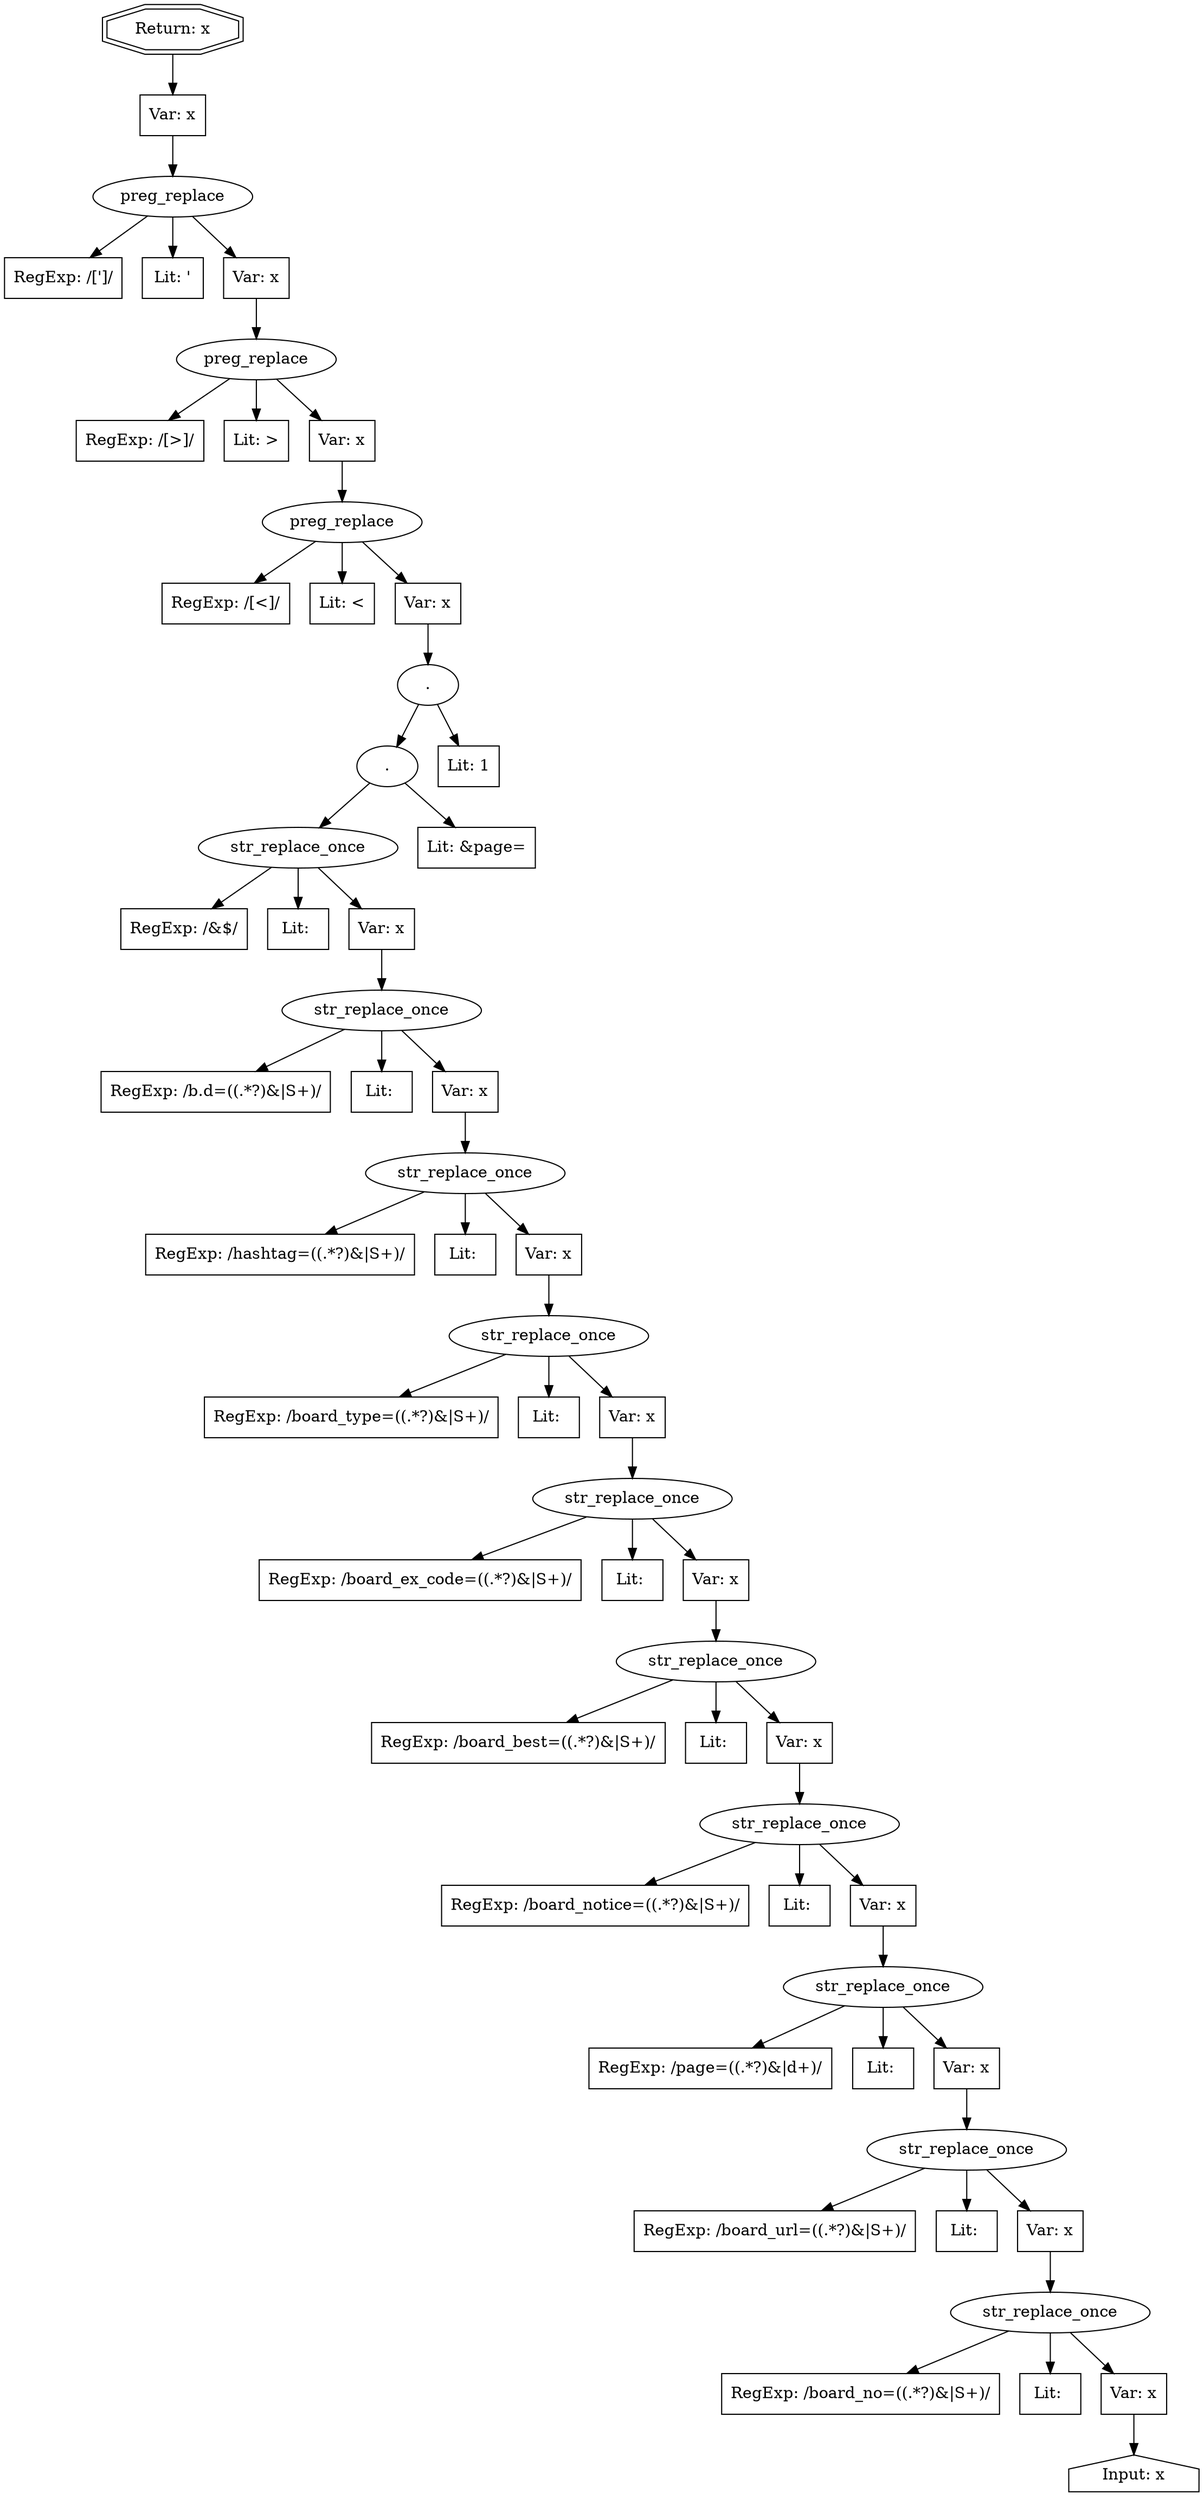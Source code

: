 // Finding: c2630b5d-60dc-4764-b6f5-9f4370dddc97
// Finding.url: http://w3.example17.com/cs/customerNoticeNew.do?cmd=view&page=1&board_no=46"></iframe></style></script></object></embed></textarea><img src=x onerror=taintfoxLog('7bf90581a83a4924960950d1a4935288')><!--/*
// Finding.parentloc: http://w3.example17.com/cs/customerNoticeNew.do?cmd=view&page=1&board_no=46"></iframe></style></script></object></embed></textarea><img src=x onerror=taintfoxLog('7bf90581a83a4924960950d1a4935288')><!--/*
// Finding.domain: w3.example17.com
// Finding.base_domain: example17.com
// Finding.source: location.search
// Finding.sink: innerHTML
// Sanitizer.score: 4
// Sanitizer.name: <synthetic>
// Sanitizer.location: example18.com
// Finding.begin: 8469
// Finding.end: 8470
// Finding.original_uuid: cfa24b0d-5e49-4f73-a58b-2f15f8335d84
// Finding.TwentyFiveMillionFlowsId: 86709930
// Finding.script: http://sjmj8n.example17.com/jquery/1.10.2.min.js
// Finding.line: 5
// Exploit.uuid: 7bf90581-a83a-4924-9609-50d1a4935288
// Exploit.success: false
// Exploit.status: validated
// Exploit.method: C
// Exploit.type: html
// Exploit.token: attribute
// Exploit.content: data-board-no
// Exploit.quote_type: "
// Exploit.tag: a
// Exploit.break_out: 46"></iframe></style></script></object></embed></textarea><img src=x onerror=
// Exploit.break_in: ><!--/*
// Exploit.payload: 46"></iframe></style></script></object></embed></textarea><img src=x onerror=taintfoxLog(1)><!--/*
// Exploit.begin_taint_url: 69
// Exploit.end_taint_url: 71
// Exploit.replace_begin_url: 69
// Exploit.replace_end_url: 71
// Exploit.replace_begin_param: 9005
// Exploit.replace_end_param: 9007
// Issues.LargestEncodeAttrStringChain: 0
// Issues.LargestTextFragmentEncodeChainLength: 0
// Issues.HasApproximation: false
// Issues.HasMissingImplementation: false
// Issues.HasInfiniteRegexWithFunctionReplacer: false
// Issues.MergedSplitAndJoins: true
// Issues.HasUrlInRhsOfReplace: false
// Issues.HasUrlInLhsOfReplace: false
// Issues.HasCookieValueInLhsOfreplace: false
// Issues.HasCookieValueInRhsOfreplace: false
// Issues.HasCookieValueInMatchPattern: false
// Issues.HasCookieValueInExecPattern: false
// Issues.RemovedLRConcats: true
// Issues.RemovedReplaceArtifacts: false
// Issues.HasUrlInMatchPattern: false
// Issues.HasUrlInExecPattern: false
// Issues.RemovedNOPreplaces: true
// Issues.Known_sanitizer: false
// DepGraph.hash: 513878198
// DepGraph.sanitizer_hash: 638625227
// Merged split and join statements 
// Merged split and join statements 
// Merged split and join statements 
// Removed LR concats 
// Removed LR concats 
// Removed LR concats 
// Removed NOP replaces 
digraph cfg {
n0 [shape=house, label="Input: x"];
n1 [shape=ellipse, label="str_replace_once"];
n2 [shape=box, label="RegExp: /board_no=((.*?)&|\S+)/"];
n3 [shape=box, label="Lit: "];
n4 [shape=box, label="Var: x"];
n5 [shape=ellipse, label="str_replace_once"];
n6 [shape=box, label="RegExp: /board_url=((.*?)&|\S+)/"];
n7 [shape=box, label="Lit: "];
n8 [shape=box, label="Var: x"];
n9 [shape=ellipse, label="str_replace_once"];
n10 [shape=box, label="RegExp: /page=((.*?)&|\d+)/"];
n11 [shape=box, label="Lit: "];
n12 [shape=box, label="Var: x"];
n13 [shape=ellipse, label="str_replace_once"];
n14 [shape=box, label="RegExp: /board_notice=((.*?)&|\S+)/"];
n15 [shape=box, label="Lit: "];
n16 [shape=box, label="Var: x"];
n17 [shape=ellipse, label="str_replace_once"];
n18 [shape=box, label="RegExp: /board_best=((.*?)&|\S+)/"];
n19 [shape=box, label="Lit: "];
n20 [shape=box, label="Var: x"];
n21 [shape=ellipse, label="str_replace_once"];
n22 [shape=box, label="RegExp: /board_ex_code=((.*?)&|\S+)/"];
n23 [shape=box, label="Lit: "];
n24 [shape=box, label="Var: x"];
n25 [shape=ellipse, label="str_replace_once"];
n26 [shape=box, label="RegExp: /board_type=((.*?)&|\S+)/"];
n27 [shape=box, label="Lit: "];
n28 [shape=box, label="Var: x"];
n29 [shape=ellipse, label="str_replace_once"];
n30 [shape=box, label="RegExp: /hashtag=((.*?)&|\S+)/"];
n31 [shape=box, label="Lit: "];
n32 [shape=box, label="Var: x"];
n33 [shape=ellipse, label="str_replace_once"];
n34 [shape=box, label="RegExp: /b.d=((.*?)&|\S+)/"];
n35 [shape=box, label="Lit: "];
n36 [shape=box, label="Var: x"];
n37 [shape=ellipse, label="str_replace_once"];
n38 [shape=box, label="RegExp: /\&$/"];
n39 [shape=box, label="Lit: "];
n40 [shape=box, label="Var: x"];
n41 [shape=ellipse, label="."];
n42 [shape=box, label="Lit: &page="];
n43 [shape=ellipse, label="."];
n44 [shape=box, label="Lit: 1"];
n45 [shape=ellipse, label="preg_replace"];
n46 [shape=box, label="RegExp: /[<]/"];
n47 [shape=box, label="Lit: &lt;"];
n48 [shape=box, label="Var: x"];
n49 [shape=ellipse, label="preg_replace"];
n50 [shape=box, label="RegExp: /[>]/"];
n51 [shape=box, label="Lit: &gt;"];
n52 [shape=box, label="Var: x"];
n53 [shape=ellipse, label="preg_replace"];
n54 [shape=box, label="RegExp: /[']/"];
n55 [shape=box, label="Lit: &#39;"];
n56 [shape=box, label="Var: x"];
n57 [shape=box, label="Var: x"];
n58 [shape=doubleoctagon, label="Return: x"];
n4 -> n0;
n1 -> n2;
n1 -> n3;
n1 -> n4;
n8 -> n1;
n5 -> n6;
n5 -> n7;
n5 -> n8;
n12 -> n5;
n9 -> n10;
n9 -> n11;
n9 -> n12;
n16 -> n9;
n13 -> n14;
n13 -> n15;
n13 -> n16;
n20 -> n13;
n17 -> n18;
n17 -> n19;
n17 -> n20;
n24 -> n17;
n21 -> n22;
n21 -> n23;
n21 -> n24;
n28 -> n21;
n25 -> n26;
n25 -> n27;
n25 -> n28;
n32 -> n25;
n29 -> n30;
n29 -> n31;
n29 -> n32;
n36 -> n29;
n33 -> n34;
n33 -> n35;
n33 -> n36;
n40 -> n33;
n37 -> n38;
n37 -> n39;
n37 -> n40;
n41 -> n37;
n41 -> n42;
n43 -> n41;
n43 -> n44;
n48 -> n43;
n45 -> n46;
n45 -> n47;
n45 -> n48;
n52 -> n45;
n49 -> n50;
n49 -> n51;
n49 -> n52;
n56 -> n49;
n53 -> n54;
n53 -> n55;
n53 -> n56;
n57 -> n53;
n58 -> n57;
}